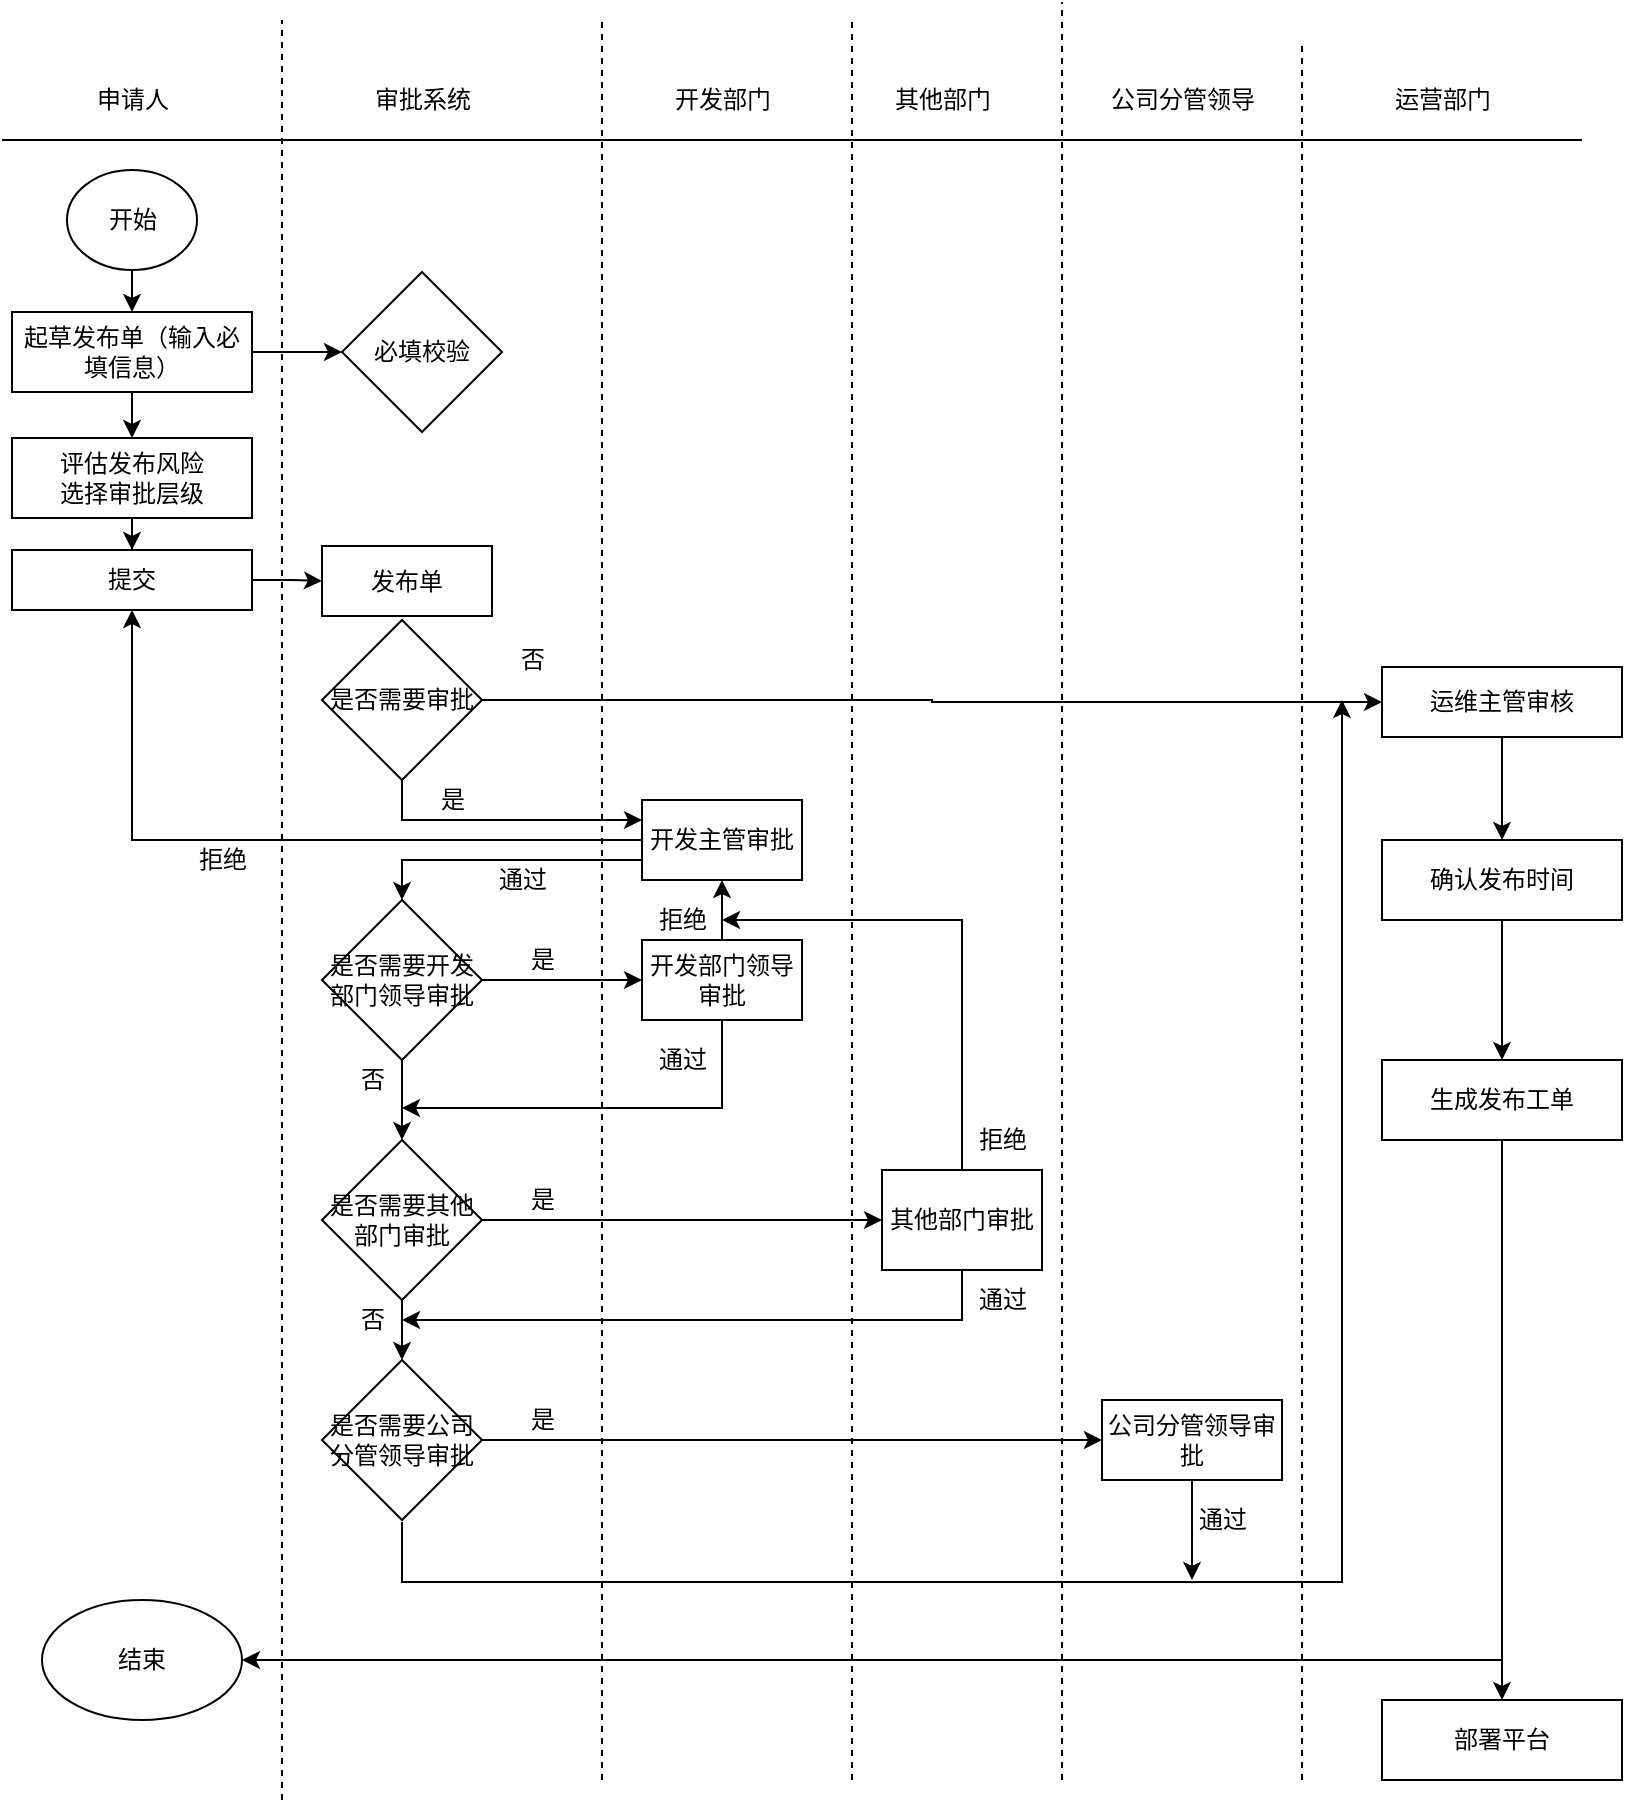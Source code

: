 <mxfile version="15.5.2" type="github">
  <diagram id="Vmgq69G5zivHSpTC17q_" name="Page-1">
    <mxGraphModel dx="782" dy="352" grid="1" gridSize="10" guides="1" tooltips="1" connect="1" arrows="1" fold="1" page="1" pageScale="1" pageWidth="850" pageHeight="1100" math="0" shadow="0">
      <root>
        <mxCell id="0" />
        <mxCell id="1" parent="0" />
        <mxCell id="4fzQf8-RqGM_sW67UMcs-1" value="" style="endArrow=none;html=1;rounded=0;" edge="1" parent="1">
          <mxGeometry width="50" height="50" relative="1" as="geometry">
            <mxPoint x="20" y="80" as="sourcePoint" />
            <mxPoint x="810" y="80" as="targetPoint" />
          </mxGeometry>
        </mxCell>
        <mxCell id="4fzQf8-RqGM_sW67UMcs-2" value="" style="endArrow=none;dashed=1;html=1;rounded=0;" edge="1" parent="1">
          <mxGeometry width="50" height="50" relative="1" as="geometry">
            <mxPoint x="160" y="910" as="sourcePoint" />
            <mxPoint x="160" y="20" as="targetPoint" />
          </mxGeometry>
        </mxCell>
        <mxCell id="4fzQf8-RqGM_sW67UMcs-3" value="" style="endArrow=none;dashed=1;html=1;rounded=0;" edge="1" parent="1">
          <mxGeometry width="50" height="50" relative="1" as="geometry">
            <mxPoint x="320" y="900" as="sourcePoint" />
            <mxPoint x="320" y="20" as="targetPoint" />
          </mxGeometry>
        </mxCell>
        <mxCell id="4fzQf8-RqGM_sW67UMcs-4" value="" style="endArrow=none;dashed=1;html=1;rounded=0;" edge="1" parent="1">
          <mxGeometry width="50" height="50" relative="1" as="geometry">
            <mxPoint x="445" y="900" as="sourcePoint" />
            <mxPoint x="445" y="20" as="targetPoint" />
          </mxGeometry>
        </mxCell>
        <mxCell id="4fzQf8-RqGM_sW67UMcs-5" value="" style="endArrow=none;dashed=1;html=1;rounded=0;" edge="1" parent="1">
          <mxGeometry width="50" height="50" relative="1" as="geometry">
            <mxPoint x="550" y="900" as="sourcePoint" />
            <mxPoint x="550" y="11" as="targetPoint" />
          </mxGeometry>
        </mxCell>
        <mxCell id="4fzQf8-RqGM_sW67UMcs-6" value="" style="endArrow=none;dashed=1;html=1;rounded=0;" edge="1" parent="1">
          <mxGeometry width="50" height="50" relative="1" as="geometry">
            <mxPoint x="670" y="900" as="sourcePoint" />
            <mxPoint x="670" y="30" as="targetPoint" />
          </mxGeometry>
        </mxCell>
        <mxCell id="4fzQf8-RqGM_sW67UMcs-7" value="申请人" style="text;html=1;align=center;verticalAlign=middle;resizable=0;points=[];autosize=1;strokeColor=none;fillColor=none;" vertex="1" parent="1">
          <mxGeometry x="60" y="50" width="50" height="20" as="geometry" />
        </mxCell>
        <mxCell id="4fzQf8-RqGM_sW67UMcs-8" value="审批系统" style="text;html=1;align=center;verticalAlign=middle;resizable=0;points=[];autosize=1;strokeColor=none;fillColor=none;" vertex="1" parent="1">
          <mxGeometry x="200" y="50" width="60" height="20" as="geometry" />
        </mxCell>
        <mxCell id="4fzQf8-RqGM_sW67UMcs-9" value="开发部门" style="text;html=1;align=center;verticalAlign=middle;resizable=0;points=[];autosize=1;strokeColor=none;fillColor=none;" vertex="1" parent="1">
          <mxGeometry x="350" y="50" width="60" height="20" as="geometry" />
        </mxCell>
        <mxCell id="4fzQf8-RqGM_sW67UMcs-10" value="其他部门" style="text;html=1;align=center;verticalAlign=middle;resizable=0;points=[];autosize=1;strokeColor=none;fillColor=none;" vertex="1" parent="1">
          <mxGeometry x="460" y="50" width="60" height="20" as="geometry" />
        </mxCell>
        <mxCell id="4fzQf8-RqGM_sW67UMcs-11" value="公司分管领导" style="text;html=1;align=center;verticalAlign=middle;resizable=0;points=[];autosize=1;strokeColor=none;fillColor=none;" vertex="1" parent="1">
          <mxGeometry x="565" y="50" width="90" height="20" as="geometry" />
        </mxCell>
        <mxCell id="4fzQf8-RqGM_sW67UMcs-12" value="运营部门" style="text;html=1;align=center;verticalAlign=middle;resizable=0;points=[];autosize=1;strokeColor=none;fillColor=none;" vertex="1" parent="1">
          <mxGeometry x="710" y="50" width="60" height="20" as="geometry" />
        </mxCell>
        <mxCell id="4fzQf8-RqGM_sW67UMcs-15" value="" style="edgeStyle=orthogonalEdgeStyle;rounded=0;orthogonalLoop=1;jettySize=auto;html=1;" edge="1" parent="1" source="4fzQf8-RqGM_sW67UMcs-13" target="4fzQf8-RqGM_sW67UMcs-14">
          <mxGeometry relative="1" as="geometry" />
        </mxCell>
        <mxCell id="4fzQf8-RqGM_sW67UMcs-13" value="开始" style="ellipse;whiteSpace=wrap;html=1;" vertex="1" parent="1">
          <mxGeometry x="52.5" y="95" width="65" height="50" as="geometry" />
        </mxCell>
        <mxCell id="4fzQf8-RqGM_sW67UMcs-20" value="" style="edgeStyle=orthogonalEdgeStyle;rounded=0;orthogonalLoop=1;jettySize=auto;html=1;" edge="1" parent="1" source="4fzQf8-RqGM_sW67UMcs-14" target="4fzQf8-RqGM_sW67UMcs-16">
          <mxGeometry relative="1" as="geometry" />
        </mxCell>
        <mxCell id="4fzQf8-RqGM_sW67UMcs-22" value="" style="edgeStyle=orthogonalEdgeStyle;rounded=0;orthogonalLoop=1;jettySize=auto;html=1;" edge="1" parent="1" source="4fzQf8-RqGM_sW67UMcs-14" target="4fzQf8-RqGM_sW67UMcs-21">
          <mxGeometry relative="1" as="geometry" />
        </mxCell>
        <mxCell id="4fzQf8-RqGM_sW67UMcs-14" value="起草发布单（输入必填信息）" style="whiteSpace=wrap;html=1;" vertex="1" parent="1">
          <mxGeometry x="25" y="166" width="120" height="40" as="geometry" />
        </mxCell>
        <mxCell id="4fzQf8-RqGM_sW67UMcs-16" value="必填校验" style="rhombus;whiteSpace=wrap;html=1;" vertex="1" parent="1">
          <mxGeometry x="190" y="146" width="80" height="80" as="geometry" />
        </mxCell>
        <mxCell id="4fzQf8-RqGM_sW67UMcs-24" value="" style="edgeStyle=orthogonalEdgeStyle;rounded=0;orthogonalLoop=1;jettySize=auto;html=1;" edge="1" parent="1" source="4fzQf8-RqGM_sW67UMcs-21" target="4fzQf8-RqGM_sW67UMcs-23">
          <mxGeometry relative="1" as="geometry" />
        </mxCell>
        <mxCell id="4fzQf8-RqGM_sW67UMcs-21" value="&lt;div&gt;评估发布风险&lt;/div&gt;&lt;div&gt;选择审批层级&lt;/div&gt;" style="whiteSpace=wrap;html=1;" vertex="1" parent="1">
          <mxGeometry x="25" y="229" width="120" height="40" as="geometry" />
        </mxCell>
        <mxCell id="4fzQf8-RqGM_sW67UMcs-77" value="" style="edgeStyle=orthogonalEdgeStyle;rounded=0;orthogonalLoop=1;jettySize=auto;html=1;" edge="1" parent="1" source="4fzQf8-RqGM_sW67UMcs-23" target="4fzQf8-RqGM_sW67UMcs-75">
          <mxGeometry relative="1" as="geometry" />
        </mxCell>
        <mxCell id="4fzQf8-RqGM_sW67UMcs-23" value="提交" style="whiteSpace=wrap;html=1;" vertex="1" parent="1">
          <mxGeometry x="25" y="285" width="120" height="30" as="geometry" />
        </mxCell>
        <mxCell id="4fzQf8-RqGM_sW67UMcs-28" value="" style="edgeStyle=orthogonalEdgeStyle;rounded=0;orthogonalLoop=1;jettySize=auto;html=1;" edge="1" parent="1" source="4fzQf8-RqGM_sW67UMcs-25" target="4fzQf8-RqGM_sW67UMcs-27">
          <mxGeometry relative="1" as="geometry" />
        </mxCell>
        <mxCell id="4fzQf8-RqGM_sW67UMcs-25" value="是否需要审批" style="rhombus;whiteSpace=wrap;html=1;" vertex="1" parent="1">
          <mxGeometry x="180" y="320" width="80" height="80" as="geometry" />
        </mxCell>
        <mxCell id="4fzQf8-RqGM_sW67UMcs-68" value="" style="edgeStyle=orthogonalEdgeStyle;rounded=0;orthogonalLoop=1;jettySize=auto;html=1;" edge="1" parent="1" source="4fzQf8-RqGM_sW67UMcs-27" target="4fzQf8-RqGM_sW67UMcs-67">
          <mxGeometry relative="1" as="geometry" />
        </mxCell>
        <mxCell id="4fzQf8-RqGM_sW67UMcs-27" value="运维主管审核" style="whiteSpace=wrap;html=1;" vertex="1" parent="1">
          <mxGeometry x="710" y="343.5" width="120" height="35" as="geometry" />
        </mxCell>
        <mxCell id="4fzQf8-RqGM_sW67UMcs-32" value="" style="edgeStyle=orthogonalEdgeStyle;rounded=0;orthogonalLoop=1;jettySize=auto;html=1;" edge="1" parent="1" source="4fzQf8-RqGM_sW67UMcs-29" target="4fzQf8-RqGM_sW67UMcs-31">
          <mxGeometry relative="1" as="geometry" />
        </mxCell>
        <mxCell id="4fzQf8-RqGM_sW67UMcs-45" value="" style="edgeStyle=orthogonalEdgeStyle;rounded=0;orthogonalLoop=1;jettySize=auto;html=1;" edge="1" parent="1" source="4fzQf8-RqGM_sW67UMcs-29" target="4fzQf8-RqGM_sW67UMcs-44">
          <mxGeometry relative="1" as="geometry" />
        </mxCell>
        <mxCell id="4fzQf8-RqGM_sW67UMcs-29" value="是否需要开发部门领导审批" style="rhombus;whiteSpace=wrap;html=1;" vertex="1" parent="1">
          <mxGeometry x="180" y="460" width="80" height="80" as="geometry" />
        </mxCell>
        <mxCell id="4fzQf8-RqGM_sW67UMcs-34" value="" style="edgeStyle=orthogonalEdgeStyle;rounded=0;orthogonalLoop=1;jettySize=auto;html=1;" edge="1" parent="1" source="4fzQf8-RqGM_sW67UMcs-31" target="4fzQf8-RqGM_sW67UMcs-33">
          <mxGeometry relative="1" as="geometry" />
        </mxCell>
        <mxCell id="4fzQf8-RqGM_sW67UMcs-53" value="" style="edgeStyle=orthogonalEdgeStyle;rounded=0;orthogonalLoop=1;jettySize=auto;html=1;" edge="1" parent="1" source="4fzQf8-RqGM_sW67UMcs-31" target="4fzQf8-RqGM_sW67UMcs-52">
          <mxGeometry relative="1" as="geometry" />
        </mxCell>
        <mxCell id="4fzQf8-RqGM_sW67UMcs-31" value="是否需要其他部门审批" style="rhombus;whiteSpace=wrap;html=1;" vertex="1" parent="1">
          <mxGeometry x="180" y="580" width="80" height="80" as="geometry" />
        </mxCell>
        <mxCell id="4fzQf8-RqGM_sW67UMcs-61" value="" style="edgeStyle=orthogonalEdgeStyle;rounded=0;orthogonalLoop=1;jettySize=auto;html=1;" edge="1" parent="1" source="4fzQf8-RqGM_sW67UMcs-33" target="4fzQf8-RqGM_sW67UMcs-60">
          <mxGeometry relative="1" as="geometry" />
        </mxCell>
        <mxCell id="4fzQf8-RqGM_sW67UMcs-33" value="是否需要公司分管领导审批" style="rhombus;whiteSpace=wrap;html=1;" vertex="1" parent="1">
          <mxGeometry x="180" y="690" width="80" height="80" as="geometry" />
        </mxCell>
        <mxCell id="4fzQf8-RqGM_sW67UMcs-42" value="" style="edgeStyle=orthogonalEdgeStyle;rounded=0;orthogonalLoop=1;jettySize=auto;html=1;entryX=0.5;entryY=1;entryDx=0;entryDy=0;" edge="1" parent="1" source="4fzQf8-RqGM_sW67UMcs-35" target="4fzQf8-RqGM_sW67UMcs-23">
          <mxGeometry relative="1" as="geometry" />
        </mxCell>
        <mxCell id="4fzQf8-RqGM_sW67UMcs-35" value="开发主管审批" style="rounded=0;whiteSpace=wrap;html=1;" vertex="1" parent="1">
          <mxGeometry x="340" y="410" width="80" height="40" as="geometry" />
        </mxCell>
        <mxCell id="4fzQf8-RqGM_sW67UMcs-37" value="" style="endArrow=classic;html=1;rounded=0;exitX=0.5;exitY=1;exitDx=0;exitDy=0;entryX=0;entryY=0.25;entryDx=0;entryDy=0;" edge="1" parent="1" source="4fzQf8-RqGM_sW67UMcs-25" target="4fzQf8-RqGM_sW67UMcs-35">
          <mxGeometry width="50" height="50" relative="1" as="geometry">
            <mxPoint x="420" y="470" as="sourcePoint" />
            <mxPoint x="470" y="420" as="targetPoint" />
            <Array as="points">
              <mxPoint x="220" y="420" />
            </Array>
          </mxGeometry>
        </mxCell>
        <mxCell id="4fzQf8-RqGM_sW67UMcs-38" value="" style="endArrow=classic;html=1;rounded=0;exitX=0;exitY=0.75;exitDx=0;exitDy=0;entryX=0.5;entryY=0;entryDx=0;entryDy=0;" edge="1" parent="1" source="4fzQf8-RqGM_sW67UMcs-35" target="4fzQf8-RqGM_sW67UMcs-29">
          <mxGeometry width="50" height="50" relative="1" as="geometry">
            <mxPoint x="420" y="470" as="sourcePoint" />
            <mxPoint x="470" y="420" as="targetPoint" />
            <Array as="points">
              <mxPoint x="220" y="440" />
            </Array>
          </mxGeometry>
        </mxCell>
        <mxCell id="4fzQf8-RqGM_sW67UMcs-39" value="是" style="text;html=1;align=center;verticalAlign=middle;resizable=0;points=[];autosize=1;strokeColor=none;fillColor=none;" vertex="1" parent="1">
          <mxGeometry x="230" y="400" width="30" height="20" as="geometry" />
        </mxCell>
        <mxCell id="4fzQf8-RqGM_sW67UMcs-40" value="否" style="text;html=1;align=center;verticalAlign=middle;resizable=0;points=[];autosize=1;strokeColor=none;fillColor=none;" vertex="1" parent="1">
          <mxGeometry x="270" y="330" width="30" height="20" as="geometry" />
        </mxCell>
        <mxCell id="4fzQf8-RqGM_sW67UMcs-41" value="通过" style="text;html=1;align=center;verticalAlign=middle;resizable=0;points=[];autosize=1;strokeColor=none;fillColor=none;" vertex="1" parent="1">
          <mxGeometry x="260" y="440" width="40" height="20" as="geometry" />
        </mxCell>
        <mxCell id="4fzQf8-RqGM_sW67UMcs-43" value="拒绝" style="text;html=1;align=center;verticalAlign=middle;resizable=0;points=[];autosize=1;strokeColor=none;fillColor=none;" vertex="1" parent="1">
          <mxGeometry x="110" y="430" width="40" height="20" as="geometry" />
        </mxCell>
        <mxCell id="4fzQf8-RqGM_sW67UMcs-50" value="" style="edgeStyle=orthogonalEdgeStyle;rounded=0;orthogonalLoop=1;jettySize=auto;html=1;" edge="1" parent="1" source="4fzQf8-RqGM_sW67UMcs-44" target="4fzQf8-RqGM_sW67UMcs-35">
          <mxGeometry relative="1" as="geometry" />
        </mxCell>
        <mxCell id="4fzQf8-RqGM_sW67UMcs-44" value="开发部门领导审批" style="whiteSpace=wrap;html=1;" vertex="1" parent="1">
          <mxGeometry x="340" y="480" width="80" height="40" as="geometry" />
        </mxCell>
        <mxCell id="4fzQf8-RqGM_sW67UMcs-46" value="是" style="text;html=1;align=center;verticalAlign=middle;resizable=0;points=[];autosize=1;strokeColor=none;fillColor=none;" vertex="1" parent="1">
          <mxGeometry x="275" y="480" width="30" height="20" as="geometry" />
        </mxCell>
        <mxCell id="4fzQf8-RqGM_sW67UMcs-47" value="否" style="text;html=1;align=center;verticalAlign=middle;resizable=0;points=[];autosize=1;strokeColor=none;fillColor=none;" vertex="1" parent="1">
          <mxGeometry x="190" y="540" width="30" height="20" as="geometry" />
        </mxCell>
        <mxCell id="4fzQf8-RqGM_sW67UMcs-48" value="" style="endArrow=classic;html=1;rounded=0;exitX=0.5;exitY=1;exitDx=0;exitDy=0;" edge="1" parent="1" source="4fzQf8-RqGM_sW67UMcs-44">
          <mxGeometry width="50" height="50" relative="1" as="geometry">
            <mxPoint x="290" y="610" as="sourcePoint" />
            <mxPoint x="220" y="564" as="targetPoint" />
            <Array as="points">
              <mxPoint x="380" y="564" />
            </Array>
          </mxGeometry>
        </mxCell>
        <mxCell id="4fzQf8-RqGM_sW67UMcs-49" value="通过" style="text;html=1;align=center;verticalAlign=middle;resizable=0;points=[];autosize=1;strokeColor=none;fillColor=none;" vertex="1" parent="1">
          <mxGeometry x="340" y="530" width="40" height="20" as="geometry" />
        </mxCell>
        <mxCell id="4fzQf8-RqGM_sW67UMcs-51" value="拒绝" style="text;html=1;align=center;verticalAlign=middle;resizable=0;points=[];autosize=1;strokeColor=none;fillColor=none;" vertex="1" parent="1">
          <mxGeometry x="340" y="460" width="40" height="20" as="geometry" />
        </mxCell>
        <mxCell id="4fzQf8-RqGM_sW67UMcs-52" value="其他部门审批" style="whiteSpace=wrap;html=1;" vertex="1" parent="1">
          <mxGeometry x="460" y="595" width="80" height="50" as="geometry" />
        </mxCell>
        <mxCell id="4fzQf8-RqGM_sW67UMcs-54" value="是" style="text;html=1;align=center;verticalAlign=middle;resizable=0;points=[];autosize=1;strokeColor=none;fillColor=none;" vertex="1" parent="1">
          <mxGeometry x="275" y="600" width="30" height="20" as="geometry" />
        </mxCell>
        <mxCell id="4fzQf8-RqGM_sW67UMcs-55" value="否" style="text;html=1;align=center;verticalAlign=middle;resizable=0;points=[];autosize=1;strokeColor=none;fillColor=none;" vertex="1" parent="1">
          <mxGeometry x="190" y="660" width="30" height="20" as="geometry" />
        </mxCell>
        <mxCell id="4fzQf8-RqGM_sW67UMcs-56" value="" style="endArrow=classic;html=1;rounded=0;exitX=0.5;exitY=1;exitDx=0;exitDy=0;" edge="1" parent="1" source="4fzQf8-RqGM_sW67UMcs-52" target="4fzQf8-RqGM_sW67UMcs-55">
          <mxGeometry width="50" height="50" relative="1" as="geometry">
            <mxPoint x="460" y="660" as="sourcePoint" />
            <mxPoint x="510" y="610" as="targetPoint" />
            <Array as="points">
              <mxPoint x="500" y="670" />
            </Array>
          </mxGeometry>
        </mxCell>
        <mxCell id="4fzQf8-RqGM_sW67UMcs-57" value="通过" style="text;html=1;align=center;verticalAlign=middle;resizable=0;points=[];autosize=1;strokeColor=none;fillColor=none;" vertex="1" parent="1">
          <mxGeometry x="500" y="650" width="40" height="20" as="geometry" />
        </mxCell>
        <mxCell id="4fzQf8-RqGM_sW67UMcs-58" value="" style="endArrow=classic;html=1;rounded=0;exitX=0.5;exitY=0;exitDx=0;exitDy=0;entryX=1;entryY=0.5;entryDx=0;entryDy=0;entryPerimeter=0;" edge="1" parent="1" source="4fzQf8-RqGM_sW67UMcs-52" target="4fzQf8-RqGM_sW67UMcs-51">
          <mxGeometry width="50" height="50" relative="1" as="geometry">
            <mxPoint x="460" y="560" as="sourcePoint" />
            <mxPoint x="500" y="460" as="targetPoint" />
            <Array as="points">
              <mxPoint x="500" y="470" />
            </Array>
          </mxGeometry>
        </mxCell>
        <mxCell id="4fzQf8-RqGM_sW67UMcs-59" value="拒绝" style="text;html=1;align=center;verticalAlign=middle;resizable=0;points=[];autosize=1;strokeColor=none;fillColor=none;" vertex="1" parent="1">
          <mxGeometry x="500" y="570" width="40" height="20" as="geometry" />
        </mxCell>
        <mxCell id="4fzQf8-RqGM_sW67UMcs-60" value="公司分管领导审批" style="whiteSpace=wrap;html=1;" vertex="1" parent="1">
          <mxGeometry x="570" y="710" width="90" height="40" as="geometry" />
        </mxCell>
        <mxCell id="4fzQf8-RqGM_sW67UMcs-62" value="是" style="text;html=1;align=center;verticalAlign=middle;resizable=0;points=[];autosize=1;strokeColor=none;fillColor=none;" vertex="1" parent="1">
          <mxGeometry x="275" y="710" width="30" height="20" as="geometry" />
        </mxCell>
        <mxCell id="4fzQf8-RqGM_sW67UMcs-63" value="" style="endArrow=classic;html=1;rounded=0;exitX=0.5;exitY=1;exitDx=0;exitDy=0;" edge="1" parent="1">
          <mxGeometry width="50" height="50" relative="1" as="geometry">
            <mxPoint x="220" y="771" as="sourcePoint" />
            <mxPoint x="690" y="360" as="targetPoint" />
            <Array as="points">
              <mxPoint x="220" y="801" />
              <mxPoint x="690" y="801" />
            </Array>
          </mxGeometry>
        </mxCell>
        <mxCell id="4fzQf8-RqGM_sW67UMcs-64" value="" style="endArrow=classic;html=1;rounded=0;exitX=0.5;exitY=1;exitDx=0;exitDy=0;" edge="1" parent="1" source="4fzQf8-RqGM_sW67UMcs-60">
          <mxGeometry width="50" height="50" relative="1" as="geometry">
            <mxPoint x="500" y="750" as="sourcePoint" />
            <mxPoint x="615" y="800" as="targetPoint" />
          </mxGeometry>
        </mxCell>
        <mxCell id="4fzQf8-RqGM_sW67UMcs-65" value="通过" style="text;html=1;align=center;verticalAlign=middle;resizable=0;points=[];autosize=1;strokeColor=none;fillColor=none;" vertex="1" parent="1">
          <mxGeometry x="610" y="760" width="40" height="20" as="geometry" />
        </mxCell>
        <mxCell id="4fzQf8-RqGM_sW67UMcs-71" value="" style="edgeStyle=orthogonalEdgeStyle;rounded=0;orthogonalLoop=1;jettySize=auto;html=1;" edge="1" parent="1" source="4fzQf8-RqGM_sW67UMcs-67" target="4fzQf8-RqGM_sW67UMcs-70">
          <mxGeometry relative="1" as="geometry" />
        </mxCell>
        <mxCell id="4fzQf8-RqGM_sW67UMcs-67" value="确认发布时间" style="whiteSpace=wrap;html=1;" vertex="1" parent="1">
          <mxGeometry x="710" y="430" width="120" height="40" as="geometry" />
        </mxCell>
        <mxCell id="4fzQf8-RqGM_sW67UMcs-69" value="结束" style="ellipse;whiteSpace=wrap;html=1;" vertex="1" parent="1">
          <mxGeometry x="40" y="810" width="100" height="60" as="geometry" />
        </mxCell>
        <mxCell id="4fzQf8-RqGM_sW67UMcs-73" value="" style="edgeStyle=orthogonalEdgeStyle;rounded=0;orthogonalLoop=1;jettySize=auto;html=1;" edge="1" parent="1" source="4fzQf8-RqGM_sW67UMcs-70" target="4fzQf8-RqGM_sW67UMcs-72">
          <mxGeometry relative="1" as="geometry" />
        </mxCell>
        <mxCell id="4fzQf8-RqGM_sW67UMcs-70" value="生成发布工单" style="whiteSpace=wrap;html=1;" vertex="1" parent="1">
          <mxGeometry x="710" y="540" width="120" height="40" as="geometry" />
        </mxCell>
        <mxCell id="4fzQf8-RqGM_sW67UMcs-72" value="部署平台" style="whiteSpace=wrap;html=1;" vertex="1" parent="1">
          <mxGeometry x="710" y="860" width="120" height="40" as="geometry" />
        </mxCell>
        <mxCell id="4fzQf8-RqGM_sW67UMcs-74" value="" style="endArrow=classic;html=1;rounded=0;entryX=1;entryY=0.5;entryDx=0;entryDy=0;" edge="1" parent="1" target="4fzQf8-RqGM_sW67UMcs-69">
          <mxGeometry width="50" height="50" relative="1" as="geometry">
            <mxPoint x="770" y="840" as="sourcePoint" />
            <mxPoint x="140" y="830" as="targetPoint" />
          </mxGeometry>
        </mxCell>
        <mxCell id="4fzQf8-RqGM_sW67UMcs-75" value="发布单" style="rounded=0;whiteSpace=wrap;html=1;" vertex="1" parent="1">
          <mxGeometry x="180" y="283" width="85" height="35" as="geometry" />
        </mxCell>
      </root>
    </mxGraphModel>
  </diagram>
</mxfile>
